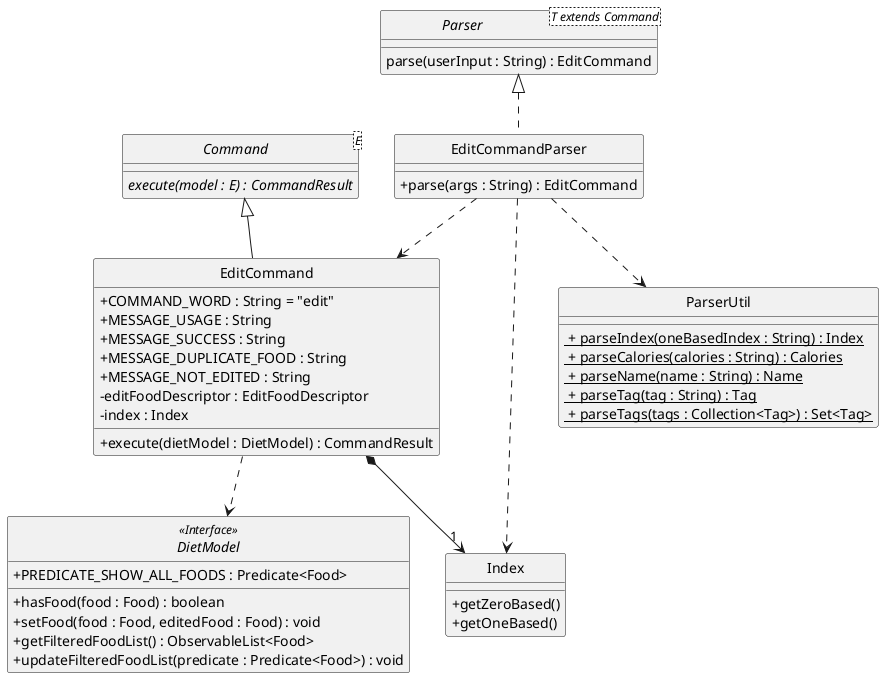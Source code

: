 @startuml
/' @author @akhilvuputuri'/
/' Got inspiration and adapted
from https://github.com/AY1920S2-CS2103T-W12-1/main/blob/master/docs/images/DeliveredClassDiagram.png '/

skinparam backgroundColor #ffffff
skinparam classAttributeIconSize 0
hide circle


class EditCommandParser implements Parser {
    /' Methods '/
    + parse(args : String) : EditCommand
}

interface Parser<T extends Command> {
    parse(userInput : String) : EditCommand
}

abstract class Command<E> {
    {abstract} execute(model : E) : CommandResult
}

class EditCommand extends Command {
    /' Fields '/
    + COMMAND_WORD : String = "edit"
    + MESSAGE_USAGE : String
    + MESSAGE_SUCCESS : String
    + MESSAGE_DUPLICATE_FOOD : String
    + MESSAGE_NOT_EDITED : String
    - editFoodDescriptor : EditFoodDescriptor
    - index : Index

    /' Methods '/
    + execute(dietModel : DietModel) : CommandResult

}

interface DietModel <<Interface>> {
    + PREDICATE_SHOW_ALL_FOODS : Predicate<Food>

    + hasFood(food : Food) : boolean
    + setFood(food : Food, editedFood : Food) : void
    + getFilteredFoodList() : ObservableList<Food>
    + updateFilteredFoodList(predicate : Predicate<Food>) : void
}

class Index {
    + getZeroBased()
    + getOneBased()
}

class ParserUtil {
    <u> + parseIndex(oneBasedIndex : String) : Index
    <u> + parseCalories(calories : String) : Calories
    <u> + parseName(name : String) : Name
    <u> + parseTag(tag : String) : Tag
    <u> + parseTags(tags : Collection<Tag>) : Set<Tag>
}


EditCommandParser ..> EditCommand
EditCommandParser ..> ParserUtil
EditCommand ..> DietModel
EditCommandParser ..> Index
EditCommand *--> "1" Index

@enduml
